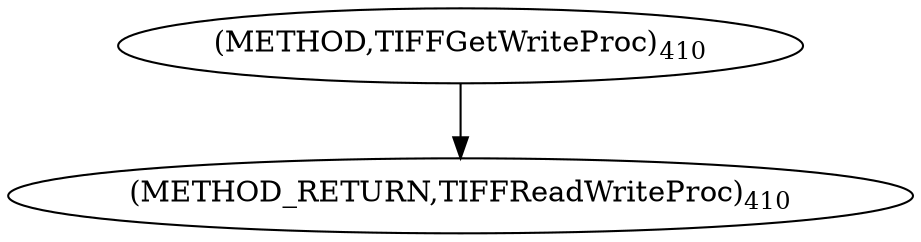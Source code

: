 digraph "TIFFGetWriteProc" {  
"8703" [label = <(METHOD,TIFFGetWriteProc)<SUB>410</SUB>> ]
"8705" [label = <(METHOD_RETURN,TIFFReadWriteProc)<SUB>410</SUB>> ]
  "8703" -> "8705" 
}

